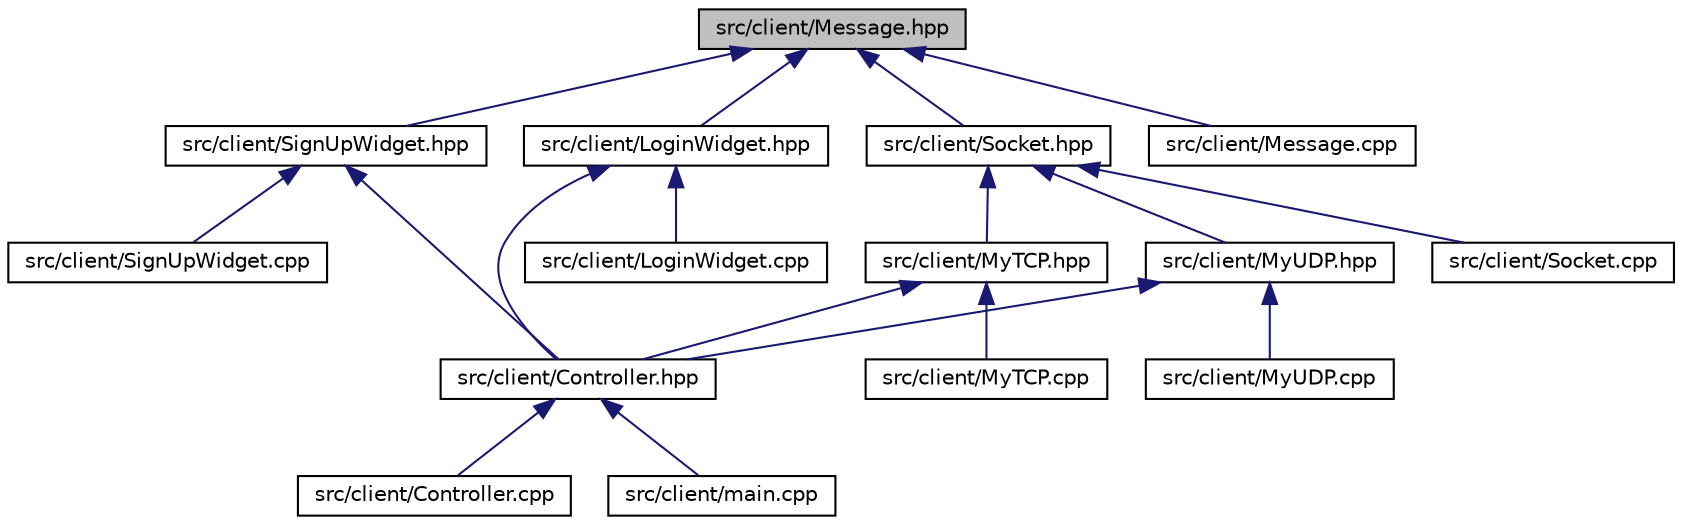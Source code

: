 digraph "src/client/Message.hpp"
{
 // LATEX_PDF_SIZE
  edge [fontname="Helvetica",fontsize="10",labelfontname="Helvetica",labelfontsize="10"];
  node [fontname="Helvetica",fontsize="10",shape=record];
  Node1 [label="src/client/Message.hpp",height=0.2,width=0.4,color="black", fillcolor="grey75", style="filled", fontcolor="black",tooltip=" "];
  Node1 -> Node2 [dir="back",color="midnightblue",fontsize="10",style="solid"];
  Node2 [label="src/client/LoginWidget.hpp",height=0.2,width=0.4,color="black", fillcolor="white", style="filled",URL="$LoginWidget_8hpp.html",tooltip=" "];
  Node2 -> Node3 [dir="back",color="midnightblue",fontsize="10",style="solid"];
  Node3 [label="src/client/Controller.hpp",height=0.2,width=0.4,color="black", fillcolor="white", style="filled",URL="$Controller_8hpp.html",tooltip=" "];
  Node3 -> Node4 [dir="back",color="midnightblue",fontsize="10",style="solid"];
  Node4 [label="src/client/Controller.cpp",height=0.2,width=0.4,color="black", fillcolor="white", style="filled",URL="$Controller_8cpp.html",tooltip=" "];
  Node3 -> Node5 [dir="back",color="midnightblue",fontsize="10",style="solid"];
  Node5 [label="src/client/main.cpp",height=0.2,width=0.4,color="black", fillcolor="white", style="filled",URL="$client_2main_8cpp.html",tooltip=" "];
  Node2 -> Node6 [dir="back",color="midnightblue",fontsize="10",style="solid"];
  Node6 [label="src/client/LoginWidget.cpp",height=0.2,width=0.4,color="black", fillcolor="white", style="filled",URL="$LoginWidget_8cpp.html",tooltip=" "];
  Node1 -> Node7 [dir="back",color="midnightblue",fontsize="10",style="solid"];
  Node7 [label="src/client/Message.cpp",height=0.2,width=0.4,color="black", fillcolor="white", style="filled",URL="$Message_8cpp.html",tooltip=" "];
  Node1 -> Node8 [dir="back",color="midnightblue",fontsize="10",style="solid"];
  Node8 [label="src/client/SignUpWidget.hpp",height=0.2,width=0.4,color="black", fillcolor="white", style="filled",URL="$SignUpWidget_8hpp.html",tooltip=" "];
  Node8 -> Node3 [dir="back",color="midnightblue",fontsize="10",style="solid"];
  Node8 -> Node9 [dir="back",color="midnightblue",fontsize="10",style="solid"];
  Node9 [label="src/client/SignUpWidget.cpp",height=0.2,width=0.4,color="black", fillcolor="white", style="filled",URL="$SignUpWidget_8cpp.html",tooltip=" "];
  Node1 -> Node10 [dir="back",color="midnightblue",fontsize="10",style="solid"];
  Node10 [label="src/client/Socket.hpp",height=0.2,width=0.4,color="black", fillcolor="white", style="filled",URL="$Socket_8hpp.html",tooltip=" "];
  Node10 -> Node11 [dir="back",color="midnightblue",fontsize="10",style="solid"];
  Node11 [label="src/client/MyTCP.hpp",height=0.2,width=0.4,color="black", fillcolor="white", style="filled",URL="$MyTCP_8hpp.html",tooltip=" "];
  Node11 -> Node3 [dir="back",color="midnightblue",fontsize="10",style="solid"];
  Node11 -> Node12 [dir="back",color="midnightblue",fontsize="10",style="solid"];
  Node12 [label="src/client/MyTCP.cpp",height=0.2,width=0.4,color="black", fillcolor="white", style="filled",URL="$MyTCP_8cpp.html",tooltip=" "];
  Node10 -> Node13 [dir="back",color="midnightblue",fontsize="10",style="solid"];
  Node13 [label="src/client/MyUDP.hpp",height=0.2,width=0.4,color="black", fillcolor="white", style="filled",URL="$MyUDP_8hpp.html",tooltip=" "];
  Node13 -> Node3 [dir="back",color="midnightblue",fontsize="10",style="solid"];
  Node13 -> Node14 [dir="back",color="midnightblue",fontsize="10",style="solid"];
  Node14 [label="src/client/MyUDP.cpp",height=0.2,width=0.4,color="black", fillcolor="white", style="filled",URL="$MyUDP_8cpp.html",tooltip=" "];
  Node10 -> Node15 [dir="back",color="midnightblue",fontsize="10",style="solid"];
  Node15 [label="src/client/Socket.cpp",height=0.2,width=0.4,color="black", fillcolor="white", style="filled",URL="$Socket_8cpp.html",tooltip=" "];
}
